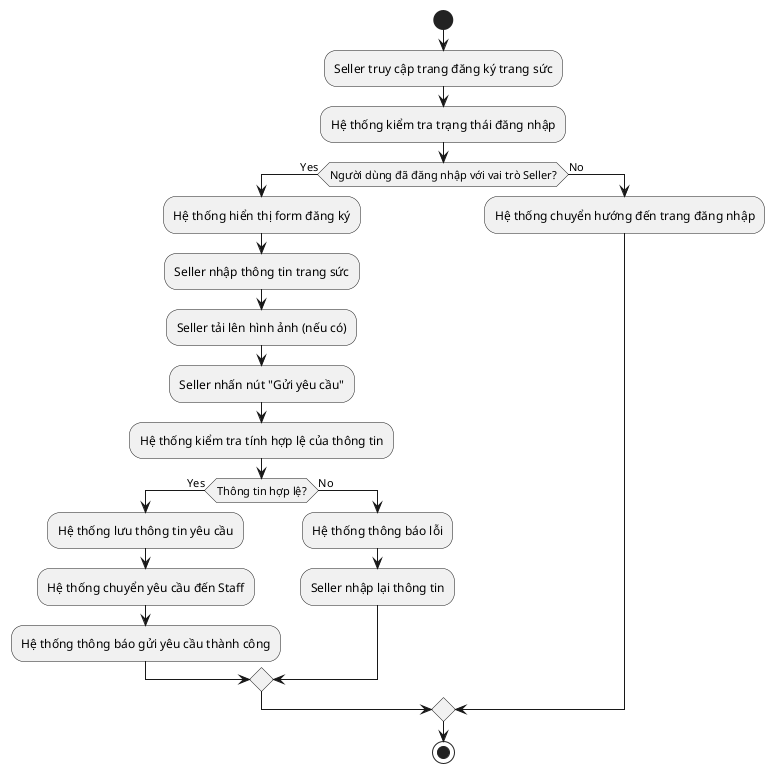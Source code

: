 @startuml   
start
:Seller truy cập trang đăng ký trang sức;
:Hệ thống kiểm tra trạng thái đăng nhập;
if (Người dùng đã đăng nhập với vai trò Seller?) then (Yes)
  :Hệ thống hiển thị form đăng ký;
  :Seller nhập thông tin trang sức;
  :Seller tải lên hình ảnh (nếu có);
  :Seller nhấn nút "Gửi yêu cầu";
  :Hệ thống kiểm tra tính hợp lệ của thông tin;
  if (Thông tin hợp lệ?) then (Yes)
    :Hệ thống lưu thông tin yêu cầu;
    :Hệ thống chuyển yêu cầu đến Staff;
    :Hệ thống thông báo gửi yêu cầu thành công;
  else (No)
    :Hệ thống thông báo lỗi;
    :Seller nhập lại thông tin;
  endif
else (No)
  :Hệ thống chuyển hướng đến trang đăng nhập;
endif
stop
@enduml
